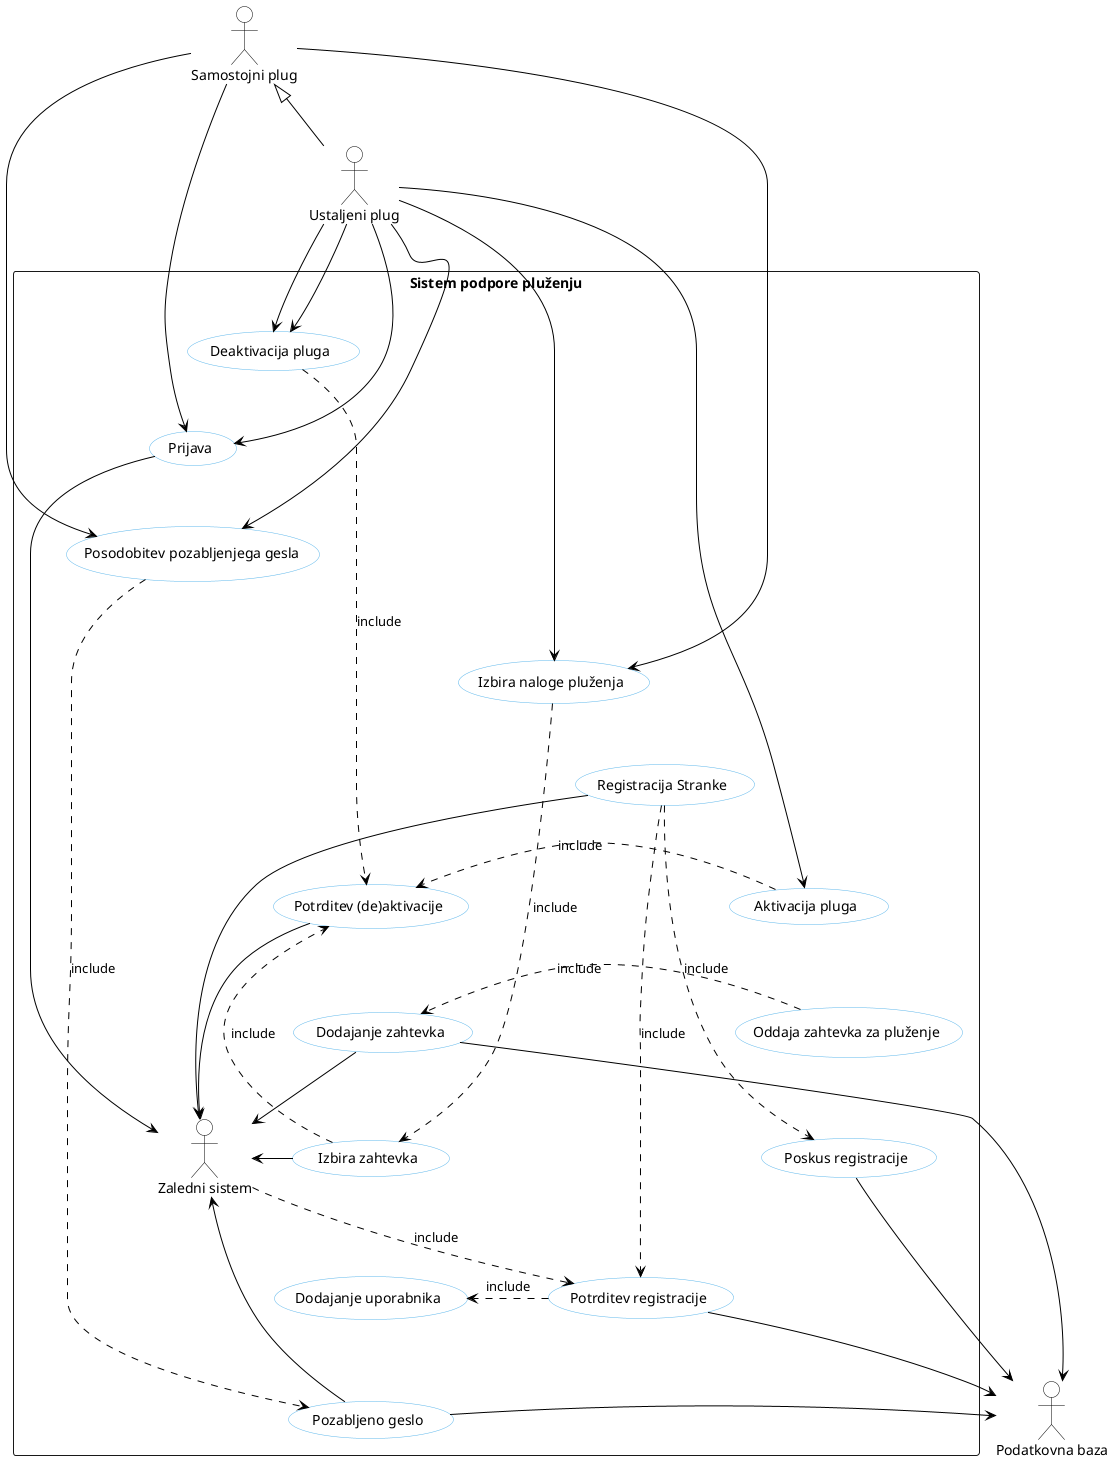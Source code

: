 @startuml
skinparam backgroundcolor transparent
skinparam defaultTextAlignment center
skinparam usecase {
  backgroundColor white
  borderColor #5FB8EC
  arrowColor black
}
skinparam actorBorderColor black
skinparam actorBackgroundColor white

actor "Ustaljeni plug" AS UP
actor "Samostojni plug" AS SP
actor "Podatkovna baza" AS PB

rectangle "Sistem podpore pluženju" {
  actor "Zaledni sistem" AS ZS
  usecase "Deaktivacija pluga" AS DP
  usecase "Prijava" AS P
  usecase "Posodobitev pozabljenjega gesla" AS PPG
  usecase "Izbira naloge pluženja" AS INP
  usecase "Registracija Stranke" AS RS
  usecase "Aktivacija pluga" AS AP
  usecase "Oddaja zahtevka za pluženje" AS OZZP
  usecase "Poskus registracije" AS PR1
  usecase "Potrditev registracije" AS PR2
  usecase "Potrditev (de)aktivacije" AS PDA
  usecase "Dodajanje zahtevka" AS DZ
  usecase "Izbira zahtevka" AS IZ
  usecase "Dodajanje uporabnika" AS DU
  usecase "Pozabljeno geslo" AS PG

  DP -[hidden]- P
  P -[hidden]- PPG
  PPG -[hidden]- INP
  INP -[hidden]- RS
  RS -[hidden]- AP
  AP -[hidden]- OZZP
  OZZP -[hidden]- PR1
  PR1 -[hidden]- PR2
  PR2 -[hidden]- PDA
  PDA -[hidden]- DZ
  DZ -[hidden]- IZ
  IZ -[hidden]- DU
  DU -[hidden]- PG
}

UP -up-|> SP
UP -right-> (P)
UP -right-> (AP)
UP -right-> (DP)
UP --> (DP)
UP -right-> (INP)
UP -right-> (PPG)

SP -right-> (P)
SP -right-> (INP)
SP -right-> (PPG)

(RS) .right.> (PR1) : include
(RS) .right.> (PR2) : include
(RS) -right-> (ZS)

(P) -right-> (ZS)

(AP) .right.> (PDA) : include

(DP) .right.> (PDA) : include

(OZZP) .right.> (DZ) : include

(INP) .right.> (IZ) : include

(PPG) .right.> (PG) : include

(PR1) -[hidden]-> (PB)
(PR1) -right-> (PB)

(PR2) -[hidden]-> (PB)
(PR2) -right-> (PB)
(PR2) .right.> (DU) : include
(ZS) .right.> (PR2) : include

(PDA) -right-> (ZS)

(DZ) -r[hidden]> (PB)
(DZ) -right-> (PB) 
(DZ) -right-> (ZS)

(IZ) .right.> (PDA) :include
(IZ) -right-> (ZS)

(PG) -r[hidden]> (PB)
(PG) -right-> (PB)
(PG) -right-> (ZS)

@enduml